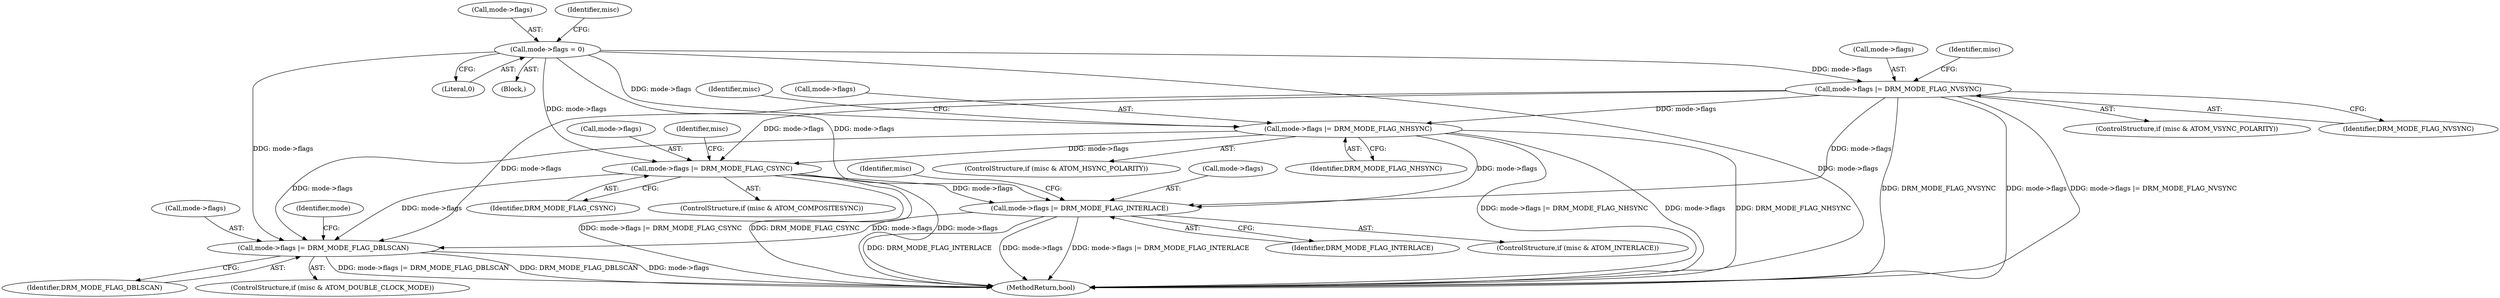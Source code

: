 digraph "0_linux_0031c41be5c529f8329e327b63cde92ba1284842@pointer" {
"1000531" [label="(Call,mode->flags |= DRM_MODE_FLAG_INTERLACE)"];
"1000513" [label="(Call,mode->flags |= DRM_MODE_FLAG_NHSYNC)"];
"1000487" [label="(Call,mode->flags = 0)"];
"1000504" [label="(Call,mode->flags |= DRM_MODE_FLAG_NVSYNC)"];
"1000522" [label="(Call,mode->flags |= DRM_MODE_FLAG_CSYNC)"];
"1000540" [label="(Call,mode->flags |= DRM_MODE_FLAG_DBLSCAN)"];
"1000491" [label="(Literal,0)"];
"1000538" [label="(Identifier,misc)"];
"1000500" [label="(ControlStructure,if (misc & ATOM_VSYNC_POLARITY))"];
"1000547" [label="(Identifier,mode)"];
"1000488" [label="(Call,mode->flags)"];
"1000505" [label="(Call,mode->flags)"];
"1000487" [label="(Call,mode->flags = 0)"];
"1000526" [label="(Identifier,DRM_MODE_FLAG_CSYNC)"];
"1000144" [label="(Block,)"];
"1000544" [label="(Identifier,DRM_MODE_FLAG_DBLSCAN)"];
"1000540" [label="(Call,mode->flags |= DRM_MODE_FLAG_DBLSCAN)"];
"1000532" [label="(Call,mode->flags)"];
"1000535" [label="(Identifier,DRM_MODE_FLAG_INTERLACE)"];
"1000508" [label="(Identifier,DRM_MODE_FLAG_NVSYNC)"];
"1000493" [label="(Identifier,misc)"];
"1000520" [label="(Identifier,misc)"];
"1000536" [label="(ControlStructure,if (misc & ATOM_DOUBLE_CLOCK_MODE))"];
"1000522" [label="(Call,mode->flags |= DRM_MODE_FLAG_CSYNC)"];
"1000558" [label="(MethodReturn,bool)"];
"1000529" [label="(Identifier,misc)"];
"1000513" [label="(Call,mode->flags |= DRM_MODE_FLAG_NHSYNC)"];
"1000511" [label="(Identifier,misc)"];
"1000517" [label="(Identifier,DRM_MODE_FLAG_NHSYNC)"];
"1000504" [label="(Call,mode->flags |= DRM_MODE_FLAG_NVSYNC)"];
"1000541" [label="(Call,mode->flags)"];
"1000527" [label="(ControlStructure,if (misc & ATOM_INTERLACE))"];
"1000523" [label="(Call,mode->flags)"];
"1000514" [label="(Call,mode->flags)"];
"1000509" [label="(ControlStructure,if (misc & ATOM_HSYNC_POLARITY))"];
"1000518" [label="(ControlStructure,if (misc & ATOM_COMPOSITESYNC))"];
"1000531" [label="(Call,mode->flags |= DRM_MODE_FLAG_INTERLACE)"];
"1000531" -> "1000527"  [label="AST: "];
"1000531" -> "1000535"  [label="CFG: "];
"1000532" -> "1000531"  [label="AST: "];
"1000535" -> "1000531"  [label="AST: "];
"1000538" -> "1000531"  [label="CFG: "];
"1000531" -> "1000558"  [label="DDG: mode->flags |= DRM_MODE_FLAG_INTERLACE"];
"1000531" -> "1000558"  [label="DDG: DRM_MODE_FLAG_INTERLACE"];
"1000531" -> "1000558"  [label="DDG: mode->flags"];
"1000513" -> "1000531"  [label="DDG: mode->flags"];
"1000487" -> "1000531"  [label="DDG: mode->flags"];
"1000504" -> "1000531"  [label="DDG: mode->flags"];
"1000522" -> "1000531"  [label="DDG: mode->flags"];
"1000531" -> "1000540"  [label="DDG: mode->flags"];
"1000513" -> "1000509"  [label="AST: "];
"1000513" -> "1000517"  [label="CFG: "];
"1000514" -> "1000513"  [label="AST: "];
"1000517" -> "1000513"  [label="AST: "];
"1000520" -> "1000513"  [label="CFG: "];
"1000513" -> "1000558"  [label="DDG: mode->flags |= DRM_MODE_FLAG_NHSYNC"];
"1000513" -> "1000558"  [label="DDG: mode->flags"];
"1000513" -> "1000558"  [label="DDG: DRM_MODE_FLAG_NHSYNC"];
"1000487" -> "1000513"  [label="DDG: mode->flags"];
"1000504" -> "1000513"  [label="DDG: mode->flags"];
"1000513" -> "1000522"  [label="DDG: mode->flags"];
"1000513" -> "1000540"  [label="DDG: mode->flags"];
"1000487" -> "1000144"  [label="AST: "];
"1000487" -> "1000491"  [label="CFG: "];
"1000488" -> "1000487"  [label="AST: "];
"1000491" -> "1000487"  [label="AST: "];
"1000493" -> "1000487"  [label="CFG: "];
"1000487" -> "1000558"  [label="DDG: mode->flags"];
"1000487" -> "1000504"  [label="DDG: mode->flags"];
"1000487" -> "1000522"  [label="DDG: mode->flags"];
"1000487" -> "1000540"  [label="DDG: mode->flags"];
"1000504" -> "1000500"  [label="AST: "];
"1000504" -> "1000508"  [label="CFG: "];
"1000505" -> "1000504"  [label="AST: "];
"1000508" -> "1000504"  [label="AST: "];
"1000511" -> "1000504"  [label="CFG: "];
"1000504" -> "1000558"  [label="DDG: mode->flags"];
"1000504" -> "1000558"  [label="DDG: mode->flags |= DRM_MODE_FLAG_NVSYNC"];
"1000504" -> "1000558"  [label="DDG: DRM_MODE_FLAG_NVSYNC"];
"1000504" -> "1000522"  [label="DDG: mode->flags"];
"1000504" -> "1000540"  [label="DDG: mode->flags"];
"1000522" -> "1000518"  [label="AST: "];
"1000522" -> "1000526"  [label="CFG: "];
"1000523" -> "1000522"  [label="AST: "];
"1000526" -> "1000522"  [label="AST: "];
"1000529" -> "1000522"  [label="CFG: "];
"1000522" -> "1000558"  [label="DDG: mode->flags |= DRM_MODE_FLAG_CSYNC"];
"1000522" -> "1000558"  [label="DDG: DRM_MODE_FLAG_CSYNC"];
"1000522" -> "1000558"  [label="DDG: mode->flags"];
"1000522" -> "1000540"  [label="DDG: mode->flags"];
"1000540" -> "1000536"  [label="AST: "];
"1000540" -> "1000544"  [label="CFG: "];
"1000541" -> "1000540"  [label="AST: "];
"1000544" -> "1000540"  [label="AST: "];
"1000547" -> "1000540"  [label="CFG: "];
"1000540" -> "1000558"  [label="DDG: mode->flags |= DRM_MODE_FLAG_DBLSCAN"];
"1000540" -> "1000558"  [label="DDG: DRM_MODE_FLAG_DBLSCAN"];
"1000540" -> "1000558"  [label="DDG: mode->flags"];
}
